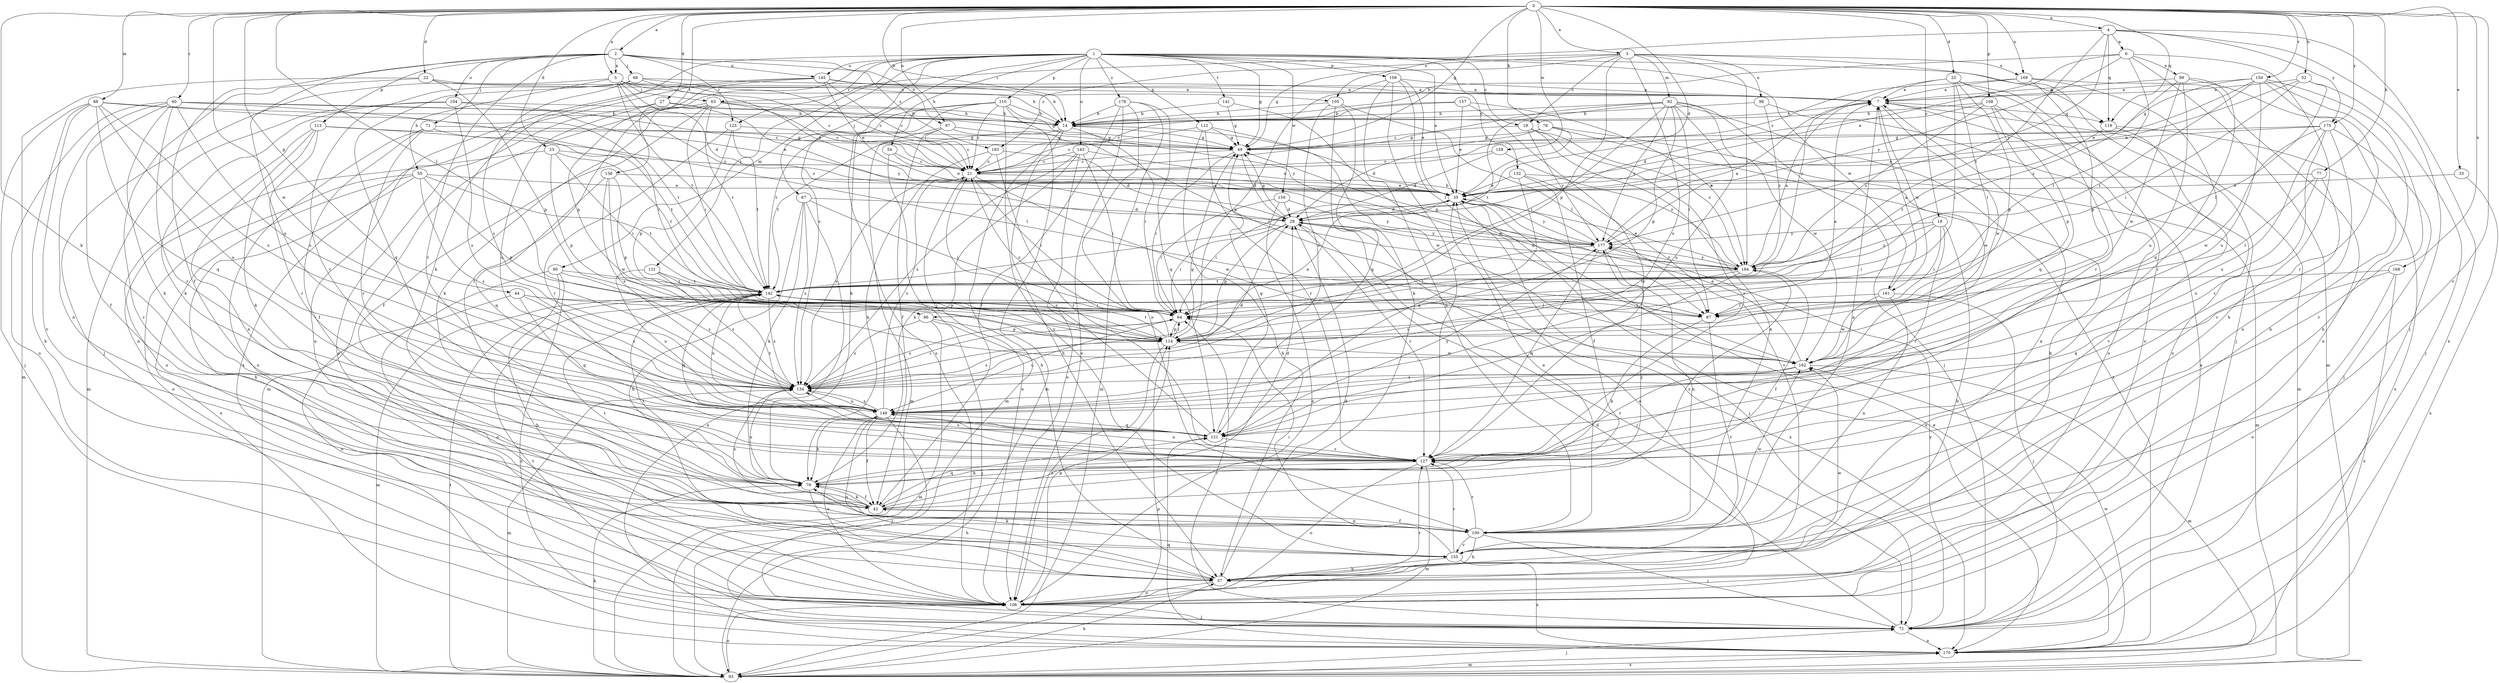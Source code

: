 strict digraph  {
0;
1;
2;
3;
4;
5;
6;
7;
14;
18;
19;
21;
22;
23;
25;
27;
28;
33;
35;
42;
44;
49;
52;
54;
55;
57;
60;
63;
64;
67;
68;
71;
72;
77;
78;
79;
86;
87;
88;
90;
92;
93;
97;
98;
99;
100;
104;
105;
106;
108;
109;
110;
112;
113;
114;
119;
121;
123;
127;
131;
132;
134;
138;
141;
142;
143;
145;
148;
150;
155;
157;
158;
159;
161;
162;
168;
169;
170;
175;
177;
178;
183;
184;
0 -> 2  [label=a];
0 -> 3  [label=a];
0 -> 4  [label=a];
0 -> 5  [label=a];
0 -> 14  [label=b];
0 -> 18  [label=c];
0 -> 22  [label=d];
0 -> 23  [label=d];
0 -> 25  [label=d];
0 -> 27  [label=d];
0 -> 28  [label=d];
0 -> 33  [label=e];
0 -> 44  [label=g];
0 -> 49  [label=g];
0 -> 52  [label=h];
0 -> 60  [label=i];
0 -> 77  [label=k];
0 -> 78  [label=k];
0 -> 79  [label=k];
0 -> 86  [label=l];
0 -> 88  [label=m];
0 -> 97  [label=n];
0 -> 108  [label=p];
0 -> 119  [label=q];
0 -> 138  [label=t];
0 -> 150  [label=v];
0 -> 155  [label=v];
0 -> 158  [label=w];
0 -> 168  [label=x];
0 -> 169  [label=x];
0 -> 175  [label=y];
0 -> 134  [label=w];
1 -> 19  [label=c];
1 -> 35  [label=e];
1 -> 42  [label=f];
1 -> 49  [label=g];
1 -> 54  [label=h];
1 -> 67  [label=j];
1 -> 79  [label=k];
1 -> 90  [label=m];
1 -> 109  [label=p];
1 -> 110  [label=p];
1 -> 112  [label=p];
1 -> 119  [label=q];
1 -> 123  [label=r];
1 -> 131  [label=s];
1 -> 132  [label=s];
1 -> 134  [label=s];
1 -> 141  [label=t];
1 -> 143  [label=u];
1 -> 145  [label=u];
1 -> 159  [label=w];
1 -> 161  [label=w];
1 -> 178  [label=z];
2 -> 5  [label=a];
2 -> 42  [label=f];
2 -> 68  [label=j];
2 -> 71  [label=j];
2 -> 97  [label=n];
2 -> 104  [label=o];
2 -> 113  [label=p];
2 -> 123  [label=r];
2 -> 127  [label=r];
2 -> 145  [label=u];
2 -> 148  [label=u];
2 -> 183  [label=z];
3 -> 19  [label=c];
3 -> 49  [label=g];
3 -> 63  [label=i];
3 -> 72  [label=j];
3 -> 92  [label=m];
3 -> 98  [label=n];
3 -> 114  [label=p];
3 -> 148  [label=u];
3 -> 169  [label=x];
3 -> 183  [label=z];
3 -> 184  [label=z];
4 -> 6  [label=a];
4 -> 72  [label=j];
4 -> 105  [label=o];
4 -> 119  [label=q];
4 -> 142  [label=t];
4 -> 170  [label=x];
4 -> 175  [label=y];
4 -> 177  [label=y];
5 -> 7  [label=a];
5 -> 21  [label=c];
5 -> 28  [label=d];
5 -> 55  [label=h];
5 -> 63  [label=i];
5 -> 72  [label=j];
5 -> 105  [label=o];
5 -> 142  [label=t];
5 -> 184  [label=z];
6 -> 14  [label=b];
6 -> 35  [label=e];
6 -> 57  [label=h];
6 -> 86  [label=l];
6 -> 93  [label=m];
6 -> 99  [label=n];
6 -> 177  [label=y];
7 -> 14  [label=b];
7 -> 93  [label=m];
7 -> 119  [label=q];
7 -> 161  [label=w];
7 -> 162  [label=w];
14 -> 49  [label=g];
14 -> 57  [label=h];
14 -> 64  [label=i];
14 -> 93  [label=m];
14 -> 142  [label=t];
18 -> 57  [label=h];
18 -> 64  [label=i];
18 -> 87  [label=l];
18 -> 127  [label=r];
18 -> 177  [label=y];
18 -> 184  [label=z];
19 -> 49  [label=g];
19 -> 100  [label=n];
19 -> 127  [label=r];
19 -> 177  [label=y];
19 -> 184  [label=z];
21 -> 35  [label=e];
21 -> 64  [label=i];
21 -> 106  [label=o];
21 -> 134  [label=s];
21 -> 162  [label=w];
22 -> 7  [label=a];
22 -> 14  [label=b];
22 -> 93  [label=m];
22 -> 114  [label=p];
22 -> 155  [label=v];
23 -> 21  [label=c];
23 -> 64  [label=i];
23 -> 100  [label=n];
23 -> 114  [label=p];
23 -> 142  [label=t];
25 -> 7  [label=a];
25 -> 64  [label=i];
25 -> 87  [label=l];
25 -> 106  [label=o];
25 -> 114  [label=p];
25 -> 127  [label=r];
25 -> 184  [label=z];
27 -> 14  [label=b];
27 -> 106  [label=o];
27 -> 148  [label=u];
27 -> 177  [label=y];
28 -> 49  [label=g];
28 -> 64  [label=i];
28 -> 72  [label=j];
28 -> 114  [label=p];
28 -> 127  [label=r];
28 -> 170  [label=x];
28 -> 177  [label=y];
33 -> 35  [label=e];
33 -> 170  [label=x];
35 -> 28  [label=d];
35 -> 64  [label=i];
35 -> 72  [label=j];
35 -> 170  [label=x];
35 -> 177  [label=y];
42 -> 79  [label=k];
42 -> 100  [label=n];
42 -> 121  [label=q];
42 -> 134  [label=s];
42 -> 142  [label=t];
42 -> 177  [label=y];
42 -> 184  [label=z];
44 -> 64  [label=i];
44 -> 87  [label=l];
44 -> 106  [label=o];
44 -> 121  [label=q];
44 -> 134  [label=s];
49 -> 21  [label=c];
49 -> 28  [label=d];
49 -> 64  [label=i];
52 -> 7  [label=a];
52 -> 35  [label=e];
52 -> 64  [label=i];
52 -> 72  [label=j];
52 -> 87  [label=l];
54 -> 21  [label=c];
54 -> 35  [label=e];
54 -> 57  [label=h];
55 -> 35  [label=e];
55 -> 57  [label=h];
55 -> 106  [label=o];
55 -> 114  [label=p];
55 -> 134  [label=s];
55 -> 142  [label=t];
55 -> 170  [label=x];
57 -> 7  [label=a];
57 -> 28  [label=d];
57 -> 106  [label=o];
57 -> 148  [label=u];
57 -> 162  [label=w];
60 -> 14  [label=b];
60 -> 35  [label=e];
60 -> 42  [label=f];
60 -> 64  [label=i];
60 -> 79  [label=k];
60 -> 100  [label=n];
60 -> 106  [label=o];
60 -> 127  [label=r];
60 -> 134  [label=s];
63 -> 14  [label=b];
63 -> 21  [label=c];
63 -> 42  [label=f];
63 -> 49  [label=g];
63 -> 64  [label=i];
63 -> 79  [label=k];
63 -> 93  [label=m];
63 -> 142  [label=t];
64 -> 114  [label=p];
64 -> 134  [label=s];
64 -> 148  [label=u];
67 -> 28  [label=d];
67 -> 57  [label=h];
67 -> 64  [label=i];
67 -> 79  [label=k];
67 -> 134  [label=s];
67 -> 170  [label=x];
68 -> 7  [label=a];
68 -> 21  [label=c];
68 -> 35  [label=e];
68 -> 121  [label=q];
68 -> 127  [label=r];
68 -> 134  [label=s];
71 -> 42  [label=f];
71 -> 49  [label=g];
71 -> 106  [label=o];
71 -> 127  [label=r];
71 -> 142  [label=t];
72 -> 7  [label=a];
72 -> 28  [label=d];
72 -> 64  [label=i];
72 -> 142  [label=t];
72 -> 170  [label=x];
72 -> 177  [label=y];
77 -> 35  [label=e];
77 -> 87  [label=l];
77 -> 127  [label=r];
77 -> 148  [label=u];
78 -> 28  [label=d];
78 -> 35  [label=e];
78 -> 49  [label=g];
78 -> 57  [label=h];
78 -> 162  [label=w];
79 -> 28  [label=d];
79 -> 42  [label=f];
79 -> 57  [label=h];
79 -> 134  [label=s];
86 -> 72  [label=j];
86 -> 93  [label=m];
86 -> 114  [label=p];
86 -> 134  [label=s];
87 -> 79  [label=k];
87 -> 155  [label=v];
88 -> 14  [label=b];
88 -> 57  [label=h];
88 -> 72  [label=j];
88 -> 121  [label=q];
88 -> 134  [label=s];
88 -> 142  [label=t];
88 -> 148  [label=u];
88 -> 155  [label=v];
90 -> 57  [label=h];
90 -> 106  [label=o];
90 -> 134  [label=s];
90 -> 142  [label=t];
90 -> 170  [label=x];
92 -> 14  [label=b];
92 -> 21  [label=c];
92 -> 64  [label=i];
92 -> 72  [label=j];
92 -> 87  [label=l];
92 -> 114  [label=p];
92 -> 142  [label=t];
92 -> 148  [label=u];
92 -> 162  [label=w];
92 -> 170  [label=x];
92 -> 177  [label=y];
93 -> 57  [label=h];
93 -> 72  [label=j];
93 -> 79  [label=k];
93 -> 106  [label=o];
93 -> 114  [label=p];
93 -> 142  [label=t];
93 -> 170  [label=x];
97 -> 21  [label=c];
97 -> 42  [label=f];
97 -> 49  [label=g];
97 -> 87  [label=l];
97 -> 93  [label=m];
98 -> 14  [label=b];
98 -> 106  [label=o];
98 -> 184  [label=z];
99 -> 7  [label=a];
99 -> 57  [label=h];
99 -> 121  [label=q];
99 -> 148  [label=u];
99 -> 162  [label=w];
99 -> 184  [label=z];
100 -> 7  [label=a];
100 -> 35  [label=e];
100 -> 42  [label=f];
100 -> 57  [label=h];
100 -> 72  [label=j];
100 -> 127  [label=r];
100 -> 142  [label=t];
100 -> 155  [label=v];
100 -> 162  [label=w];
104 -> 14  [label=b];
104 -> 21  [label=c];
104 -> 79  [label=k];
104 -> 93  [label=m];
104 -> 134  [label=s];
105 -> 14  [label=b];
105 -> 79  [label=k];
105 -> 87  [label=l];
105 -> 121  [label=q];
105 -> 134  [label=s];
106 -> 35  [label=e];
106 -> 72  [label=j];
106 -> 114  [label=p];
106 -> 127  [label=r];
108 -> 14  [label=b];
108 -> 28  [label=d];
108 -> 106  [label=o];
108 -> 114  [label=p];
108 -> 121  [label=q];
108 -> 184  [label=z];
109 -> 7  [label=a];
109 -> 35  [label=e];
109 -> 87  [label=l];
109 -> 100  [label=n];
109 -> 114  [label=p];
109 -> 127  [label=r];
110 -> 14  [label=b];
110 -> 21  [label=c];
110 -> 79  [label=k];
110 -> 93  [label=m];
110 -> 106  [label=o];
110 -> 142  [label=t];
110 -> 155  [label=v];
110 -> 177  [label=y];
112 -> 21  [label=c];
112 -> 49  [label=g];
112 -> 57  [label=h];
112 -> 127  [label=r];
112 -> 162  [label=w];
113 -> 49  [label=g];
113 -> 79  [label=k];
113 -> 87  [label=l];
113 -> 100  [label=n];
113 -> 106  [label=o];
113 -> 127  [label=r];
114 -> 7  [label=a];
114 -> 21  [label=c];
114 -> 35  [label=e];
114 -> 64  [label=i];
114 -> 106  [label=o];
114 -> 134  [label=s];
114 -> 142  [label=t];
114 -> 162  [label=w];
119 -> 142  [label=t];
119 -> 155  [label=v];
119 -> 170  [label=x];
121 -> 21  [label=c];
121 -> 49  [label=g];
121 -> 127  [label=r];
121 -> 177  [label=y];
123 -> 49  [label=g];
123 -> 114  [label=p];
123 -> 127  [label=r];
123 -> 142  [label=t];
127 -> 79  [label=k];
127 -> 93  [label=m];
127 -> 106  [label=o];
127 -> 134  [label=s];
127 -> 148  [label=u];
131 -> 114  [label=p];
131 -> 134  [label=s];
131 -> 142  [label=t];
131 -> 148  [label=u];
132 -> 35  [label=e];
132 -> 42  [label=f];
132 -> 93  [label=m];
132 -> 121  [label=q];
132 -> 155  [label=v];
134 -> 28  [label=d];
134 -> 49  [label=g];
134 -> 64  [label=i];
134 -> 93  [label=m];
134 -> 148  [label=u];
138 -> 35  [label=e];
138 -> 114  [label=p];
138 -> 121  [label=q];
138 -> 134  [label=s];
138 -> 162  [label=w];
141 -> 14  [label=b];
141 -> 49  [label=g];
141 -> 162  [label=w];
142 -> 64  [label=i];
142 -> 87  [label=l];
142 -> 93  [label=m];
142 -> 121  [label=q];
142 -> 134  [label=s];
142 -> 148  [label=u];
143 -> 21  [label=c];
143 -> 35  [label=e];
143 -> 64  [label=i];
143 -> 79  [label=k];
143 -> 106  [label=o];
143 -> 134  [label=s];
145 -> 7  [label=a];
145 -> 14  [label=b];
145 -> 21  [label=c];
145 -> 35  [label=e];
145 -> 106  [label=o];
145 -> 114  [label=p];
145 -> 170  [label=x];
148 -> 21  [label=c];
148 -> 42  [label=f];
148 -> 72  [label=j];
148 -> 79  [label=k];
148 -> 106  [label=o];
148 -> 121  [label=q];
148 -> 134  [label=s];
148 -> 142  [label=t];
150 -> 7  [label=a];
150 -> 35  [label=e];
150 -> 49  [label=g];
150 -> 57  [label=h];
150 -> 127  [label=r];
150 -> 142  [label=t];
150 -> 148  [label=u];
150 -> 155  [label=v];
155 -> 57  [label=h];
155 -> 64  [label=i];
155 -> 79  [label=k];
155 -> 127  [label=r];
155 -> 170  [label=x];
157 -> 14  [label=b];
157 -> 21  [label=c];
157 -> 35  [label=e];
157 -> 127  [label=r];
157 -> 184  [label=z];
158 -> 21  [label=c];
158 -> 28  [label=d];
158 -> 184  [label=z];
159 -> 28  [label=d];
159 -> 64  [label=i];
159 -> 106  [label=o];
159 -> 177  [label=y];
161 -> 7  [label=a];
161 -> 72  [label=j];
161 -> 87  [label=l];
161 -> 100  [label=n];
161 -> 162  [label=w];
162 -> 35  [label=e];
162 -> 93  [label=m];
162 -> 127  [label=r];
162 -> 134  [label=s];
168 -> 106  [label=o];
168 -> 121  [label=q];
168 -> 142  [label=t];
168 -> 170  [label=x];
169 -> 7  [label=a];
169 -> 21  [label=c];
169 -> 106  [label=o];
169 -> 114  [label=p];
169 -> 127  [label=r];
170 -> 35  [label=e];
170 -> 93  [label=m];
170 -> 121  [label=q];
170 -> 162  [label=w];
175 -> 35  [label=e];
175 -> 49  [label=g];
175 -> 72  [label=j];
175 -> 100  [label=n];
175 -> 127  [label=r];
175 -> 148  [label=u];
175 -> 162  [label=w];
177 -> 7  [label=a];
177 -> 14  [label=b];
177 -> 64  [label=i];
177 -> 100  [label=n];
177 -> 127  [label=r];
177 -> 184  [label=z];
178 -> 14  [label=b];
178 -> 42  [label=f];
178 -> 93  [label=m];
178 -> 100  [label=n];
178 -> 106  [label=o];
178 -> 121  [label=q];
183 -> 21  [label=c];
183 -> 28  [label=d];
183 -> 79  [label=k];
183 -> 127  [label=r];
184 -> 7  [label=a];
184 -> 28  [label=d];
184 -> 35  [label=e];
184 -> 42  [label=f];
184 -> 49  [label=g];
184 -> 121  [label=q];
184 -> 134  [label=s];
184 -> 142  [label=t];
184 -> 177  [label=y];
}

